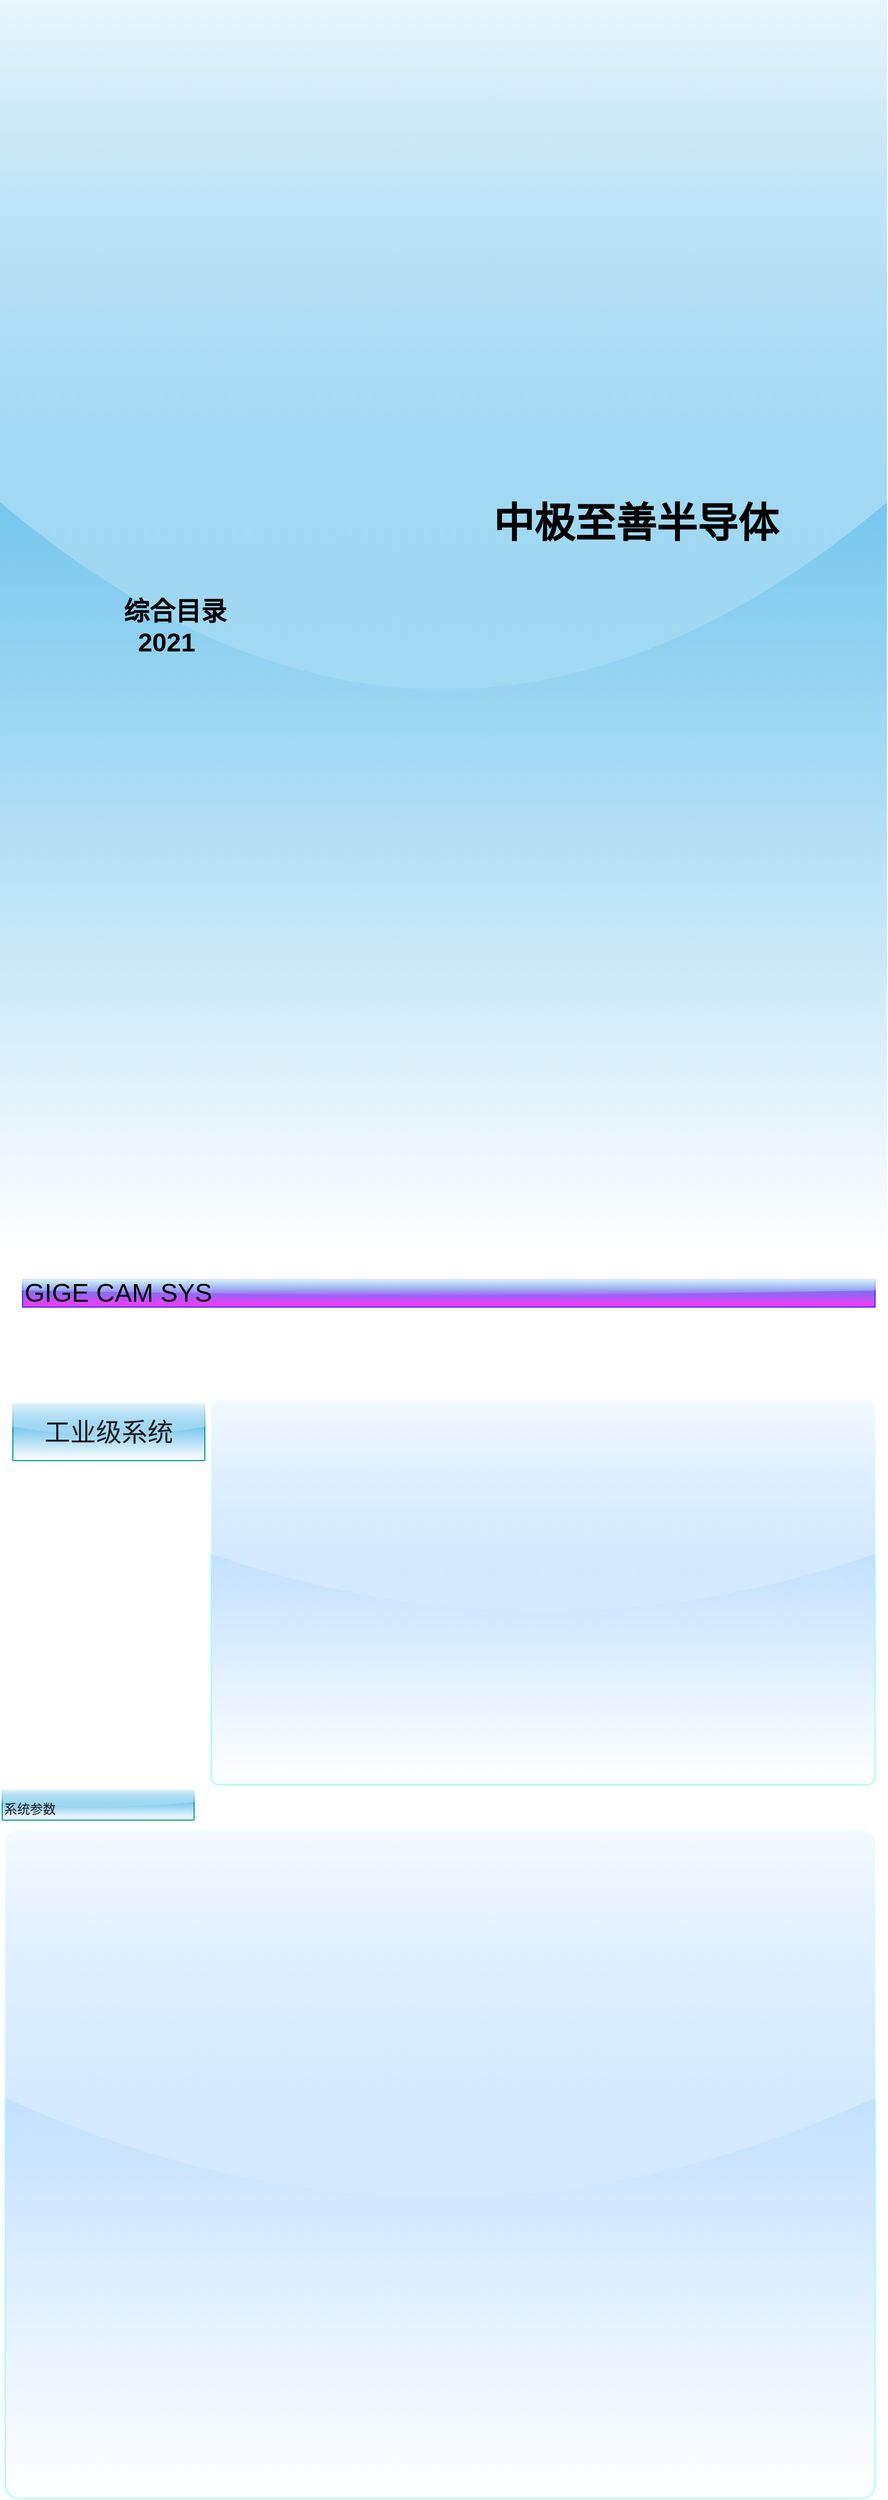 <mxfile version="13.7.3" type="github">
  <diagram id="UebUpHDUMXlgZD6PfALJ" name="Page-1">
    <mxGraphModel dx="3328" dy="1913" grid="0" gridSize="10" guides="1" tooltips="1" connect="1" arrows="1" fold="1" page="1" pageScale="1" pageWidth="827" pageHeight="1169" background="#FFFFFF" math="0" shadow="0">
      <root>
        <mxCell id="0" />
        <mxCell id="1" parent="0" />
        <mxCell id="bzAe-yrNS89ouH65JRRB-4" value="&lt;font color=&quot;#000000&quot;&gt;&lt;span style=&quot;font-weight: 700 ; font-size: 24px&quot;&gt;&amp;nbsp; &amp;nbsp; &amp;nbsp; &amp;nbsp; &amp;nbsp; &amp;nbsp; &amp;nbsp; &amp;nbsp; &amp;nbsp;综合目录&lt;/span&gt;&lt;br style=&quot;font-weight: 700 ; font-size: 24px&quot;&gt;&lt;span style=&quot;font-weight: 700 ; font-size: 24px&quot;&gt;&amp;nbsp; &amp;nbsp; &amp;nbsp; &amp;nbsp; &amp;nbsp; &amp;nbsp; &amp;nbsp; &amp;nbsp; &amp;nbsp; &amp;nbsp;2021&lt;/span&gt;&lt;/font&gt;" style="rounded=0;whiteSpace=wrap;html=1;fontSize=24;fillColor=#1ba1e2;glass=1;align=left;labelBackgroundColor=none;gradientDirection=south;fontColor=#ffffff;gradientColor=#ffffff;strokeColor=none;" parent="1" vertex="1">
          <mxGeometry width="827" height="1168" as="geometry" />
        </mxCell>
        <mxCell id="bzAe-yrNS89ouH65JRRB-1" value="中极至善半导体" style="text;html=1;strokeColor=none;fillColor=none;align=center;verticalAlign=middle;whiteSpace=wrap;rounded=0;fontStyle=1;fontSize=38;" parent="1" vertex="1">
          <mxGeometry x="426" y="478" width="334" height="20" as="geometry" />
        </mxCell>
        <mxCell id="bzAe-yrNS89ouH65JRRB-5" value="&lt;font color=&quot;#000000&quot;&gt;GIGE CAM SYS&lt;/font&gt;" style="rounded=0;whiteSpace=wrap;html=1;glass=1;labelBackgroundColor=none;fontSize=24;align=left;fillColor=#1ba1e2;fontColor=#ffffff;strokeColor=#3333FF;strokeWidth=1;gradientColor=#FF33FF;" parent="1" vertex="1">
          <mxGeometry x="21" y="1192" width="795" height="26" as="geometry" />
        </mxCell>
        <mxCell id="QNE9blMv8LStsoNGnqV4-1" value="" style="rounded=1;whiteSpace=wrap;html=1;glass=1;labelBackgroundColor=none;strokeWidth=1;fontSize=24;align=left;fontColor=#ffffff;gradientColor=#ffffff;arcSize=2;strokeColor=#99FFFF;fillColor=#99CCFF;" vertex="1" parent="1">
          <mxGeometry x="197" y="1304" width="619" height="359" as="geometry" />
        </mxCell>
        <mxCell id="QNE9blMv8LStsoNGnqV4-2" value="&lt;font color=&quot;#1a1a1a&quot;&gt;工业级系统&lt;/font&gt;" style="rounded=1;whiteSpace=wrap;html=1;glass=1;labelBackgroundColor=none;strokeWidth=1;fontSize=24;align=center;fontColor=#ffffff;arcSize=2;fillColor=#1ba1e2;gradientColor=#ffffff;strokeColor=#009999;verticalAlign=middle;" vertex="1" parent="1">
          <mxGeometry x="12" y="1308" width="179" height="53" as="geometry" />
        </mxCell>
        <mxCell id="QNE9blMv8LStsoNGnqV4-3" value="&lt;font color=&quot;#1a1a1a&quot; style=&quot;font-size: 12px&quot;&gt;系统参数&lt;/font&gt;" style="rounded=1;whiteSpace=wrap;html=1;glass=1;labelBackgroundColor=none;strokeWidth=1;fontSize=24;align=left;fontColor=#ffffff;arcSize=2;fillColor=#1ba1e2;gradientColor=#ffffff;strokeColor=#009999;verticalAlign=middle;" vertex="1" parent="1">
          <mxGeometry x="2" y="1668" width="179" height="28" as="geometry" />
        </mxCell>
        <mxCell id="QNE9blMv8LStsoNGnqV4-4" value="" style="rounded=1;whiteSpace=wrap;html=1;glass=1;labelBackgroundColor=none;strokeWidth=1;fontSize=24;align=left;fillColor=#99CCFF;fontColor=#ffffff;gradientColor=#ffffff;arcSize=2;strokeColor=#99FFFF;perimeterSpacing=5;" vertex="1" parent="1">
          <mxGeometry x="5" y="1705" width="811" height="623" as="geometry" />
        </mxCell>
      </root>
    </mxGraphModel>
  </diagram>
</mxfile>
